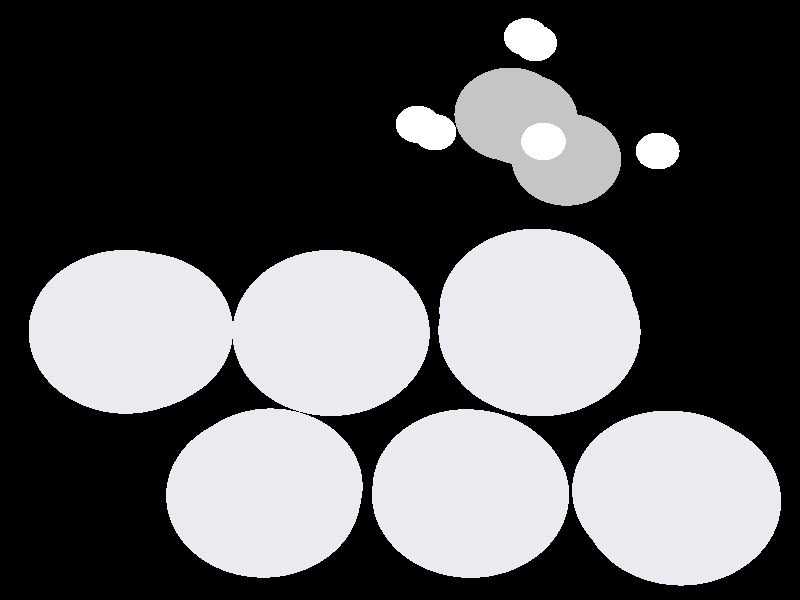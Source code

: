 #include "colors.inc"
#include "finish.inc"

global_settings {assumed_gamma 1 max_trace_level 6}
background {color White transmit 1.0}
camera {perspective
  right -9.28*x up 8.26*y
  direction 100.00*z
  location <0,0,100.00> look_at <0,0,0>}


light_source {<  2.00,   3.00,  40.00> color White
  area_light <0.70, 0, 0>, <0, 0.70, 0>, 3, 3
  adaptive 1 jitter}
// no fog
#declare simple = finish {phong 0.7}
#declare pale = finish {ambient 0.5 diffuse 0.85 roughness 0.001 specular 0.200 }
#declare intermediate = finish {ambient 0.3 diffuse 0.6 specular 0.1 roughness 0.04}
#declare vmd = finish {ambient 0.0 diffuse 0.65 phong 0.1 phong_size 40.0 specular 0.5 }
#declare jmol = finish {ambient 0.2 diffuse 0.6 specular 1 roughness 0.001 metallic}
#declare ase2 = finish {ambient 0.05 brilliance 3 diffuse 0.6 metallic specular 0.7 roughness 0.04 reflection 0.15}
#declare ase3 = finish {ambient 0.15 brilliance 2 diffuse 0.6 metallic specular 1.0 roughness 0.001 reflection 0.0}
#declare glass = finish {ambient 0.05 diffuse 0.3 specular 1.0 roughness 0.001}
#declare glass2 = finish {ambient 0.01 diffuse 0.3 specular 1.0 reflection 0.25 roughness 0.001}
#declare Rcell = 0.050;
#declare Rbond = 0.100;

#macro atom(LOC, R, COL, TRANS, FIN)
  sphere{LOC, R texture{pigment{color COL transmit TRANS} finish{FIN}}}
#end
#macro constrain(LOC, R, COL, TRANS FIN)
union{torus{R, Rcell rotate 45*z texture{pigment{color COL transmit TRANS} finish{FIN}}}
     torus{R, Rcell rotate -45*z texture{pigment{color COL transmit TRANS} finish{FIN}}}
     translate LOC}
#end

// no cell vertices
atom(< -1.63,  -2.78,  -8.49>, 1.16, rgb <0.82, 0.82, 0.88>, 0.0, ase3) // #0
atom(< -1.63,  -2.78,  -5.66>, 1.16, rgb <0.82, 0.82, 0.88>, 0.0, ase3) // #1
atom(< -1.63,  -2.77,  -2.83>, 1.16, rgb <0.82, 0.82, 0.88>, 0.0, ase3) // #2
atom(<  0.82,  -2.77,  -7.07>, 1.16, rgb <0.82, 0.82, 0.88>, 0.0, ase3) // #3
atom(<  0.83,  -2.73,  -4.23>, 1.16, rgb <0.82, 0.82, 0.88>, 0.0, ase3) // #4
atom(<  0.83,  -2.72,  -1.44>, 1.16, rgb <0.82, 0.82, 0.88>, 0.0, ase3) // #5
atom(<  3.27,  -2.77,  -5.66>, 1.16, rgb <0.82, 0.82, 0.88>, 0.0, ase3) // #6
atom(<  3.24,  -2.73,  -2.83>, 1.16, rgb <0.82, 0.82, 0.88>, 0.0, ase3) // #7
atom(<  3.26,  -2.77,  -0.00>, 1.16, rgb <0.82, 0.82, 0.88>, 0.0, ase3) // #8
atom(< -3.26,  -0.45,  -8.48>, 1.16, rgb <0.82, 0.82, 0.88>, 0.0, ase3) // #9
atom(< -3.26,  -0.46,  -5.66>, 1.16, rgb <0.82, 0.82, 0.88>, 0.0, ase3) // #10
atom(< -3.27,  -0.45,  -2.83>, 1.16, rgb <0.82, 0.82, 0.88>, 0.0, ase3) // #11
atom(< -0.81,  -0.45,  -7.07>, 1.16, rgb <0.82, 0.82, 0.88>, 0.0, ase3) // #12
atom(< -0.81,  -0.46,  -4.25>, 1.16, rgb <0.82, 0.82, 0.88>, 0.0, ase3) // #13
atom(< -0.81,  -0.46,  -1.41>, 1.16, rgb <0.82, 0.82, 0.88>, 0.0, ase3) // #14
atom(<  1.63,  -0.45,  -5.66>, 1.16, rgb <0.82, 0.82, 0.88>, 0.0, ase3) // #15
atom(<  1.63,  -0.15,  -2.83>, 1.16, rgb <0.82, 0.82, 0.88>, 0.0, ase3) // #16
atom(<  1.63,  -0.44,   0.00>, 1.16, rgb <0.82, 0.82, 0.88>, 0.0, ase3) // #17
atom(<  1.49,   2.58,  -3.79>, 0.65, rgb <0.56, 0.56, 0.56>, 0.0, ase3) // #18
atom(<  1.98,   1.98,  -2.48>, 0.65, rgb <0.56, 0.56, 0.56>, 0.0, ase3) // #19
atom(<  1.29,   2.59,  -1.27>, 0.65, rgb <0.56, 0.56, 0.56>, 0.0, ase3) // #20
atom(<  2.04,   2.21,  -4.66>, 0.26, rgb <1.00, 1.00, 1.00>, 0.0, ase3) // #21
atom(<  0.42,   2.40,  -3.95>, 0.26, rgb <1.00, 1.00, 1.00>, 0.0, ase3) // #22
atom(<  1.63,   3.67,  -3.75>, 0.26, rgb <1.00, 1.00, 1.00>, 0.0, ase3) // #23
atom(<  3.06,   2.10,  -2.40>, 0.26, rgb <1.00, 1.00, 1.00>, 0.0, ase3) // #24
atom(<  1.67,   2.19,  -0.33>, 0.26, rgb <1.00, 1.00, 1.00>, 0.0, ase3) // #25
atom(<  1.48,   3.67,  -1.27>, 0.26, rgb <1.00, 1.00, 1.00>, 0.0, ase3) // #26
atom(<  0.21,   2.45,  -1.30>, 0.26, rgb <1.00, 1.00, 1.00>, 0.0, ase3) // #27

// no constraints
